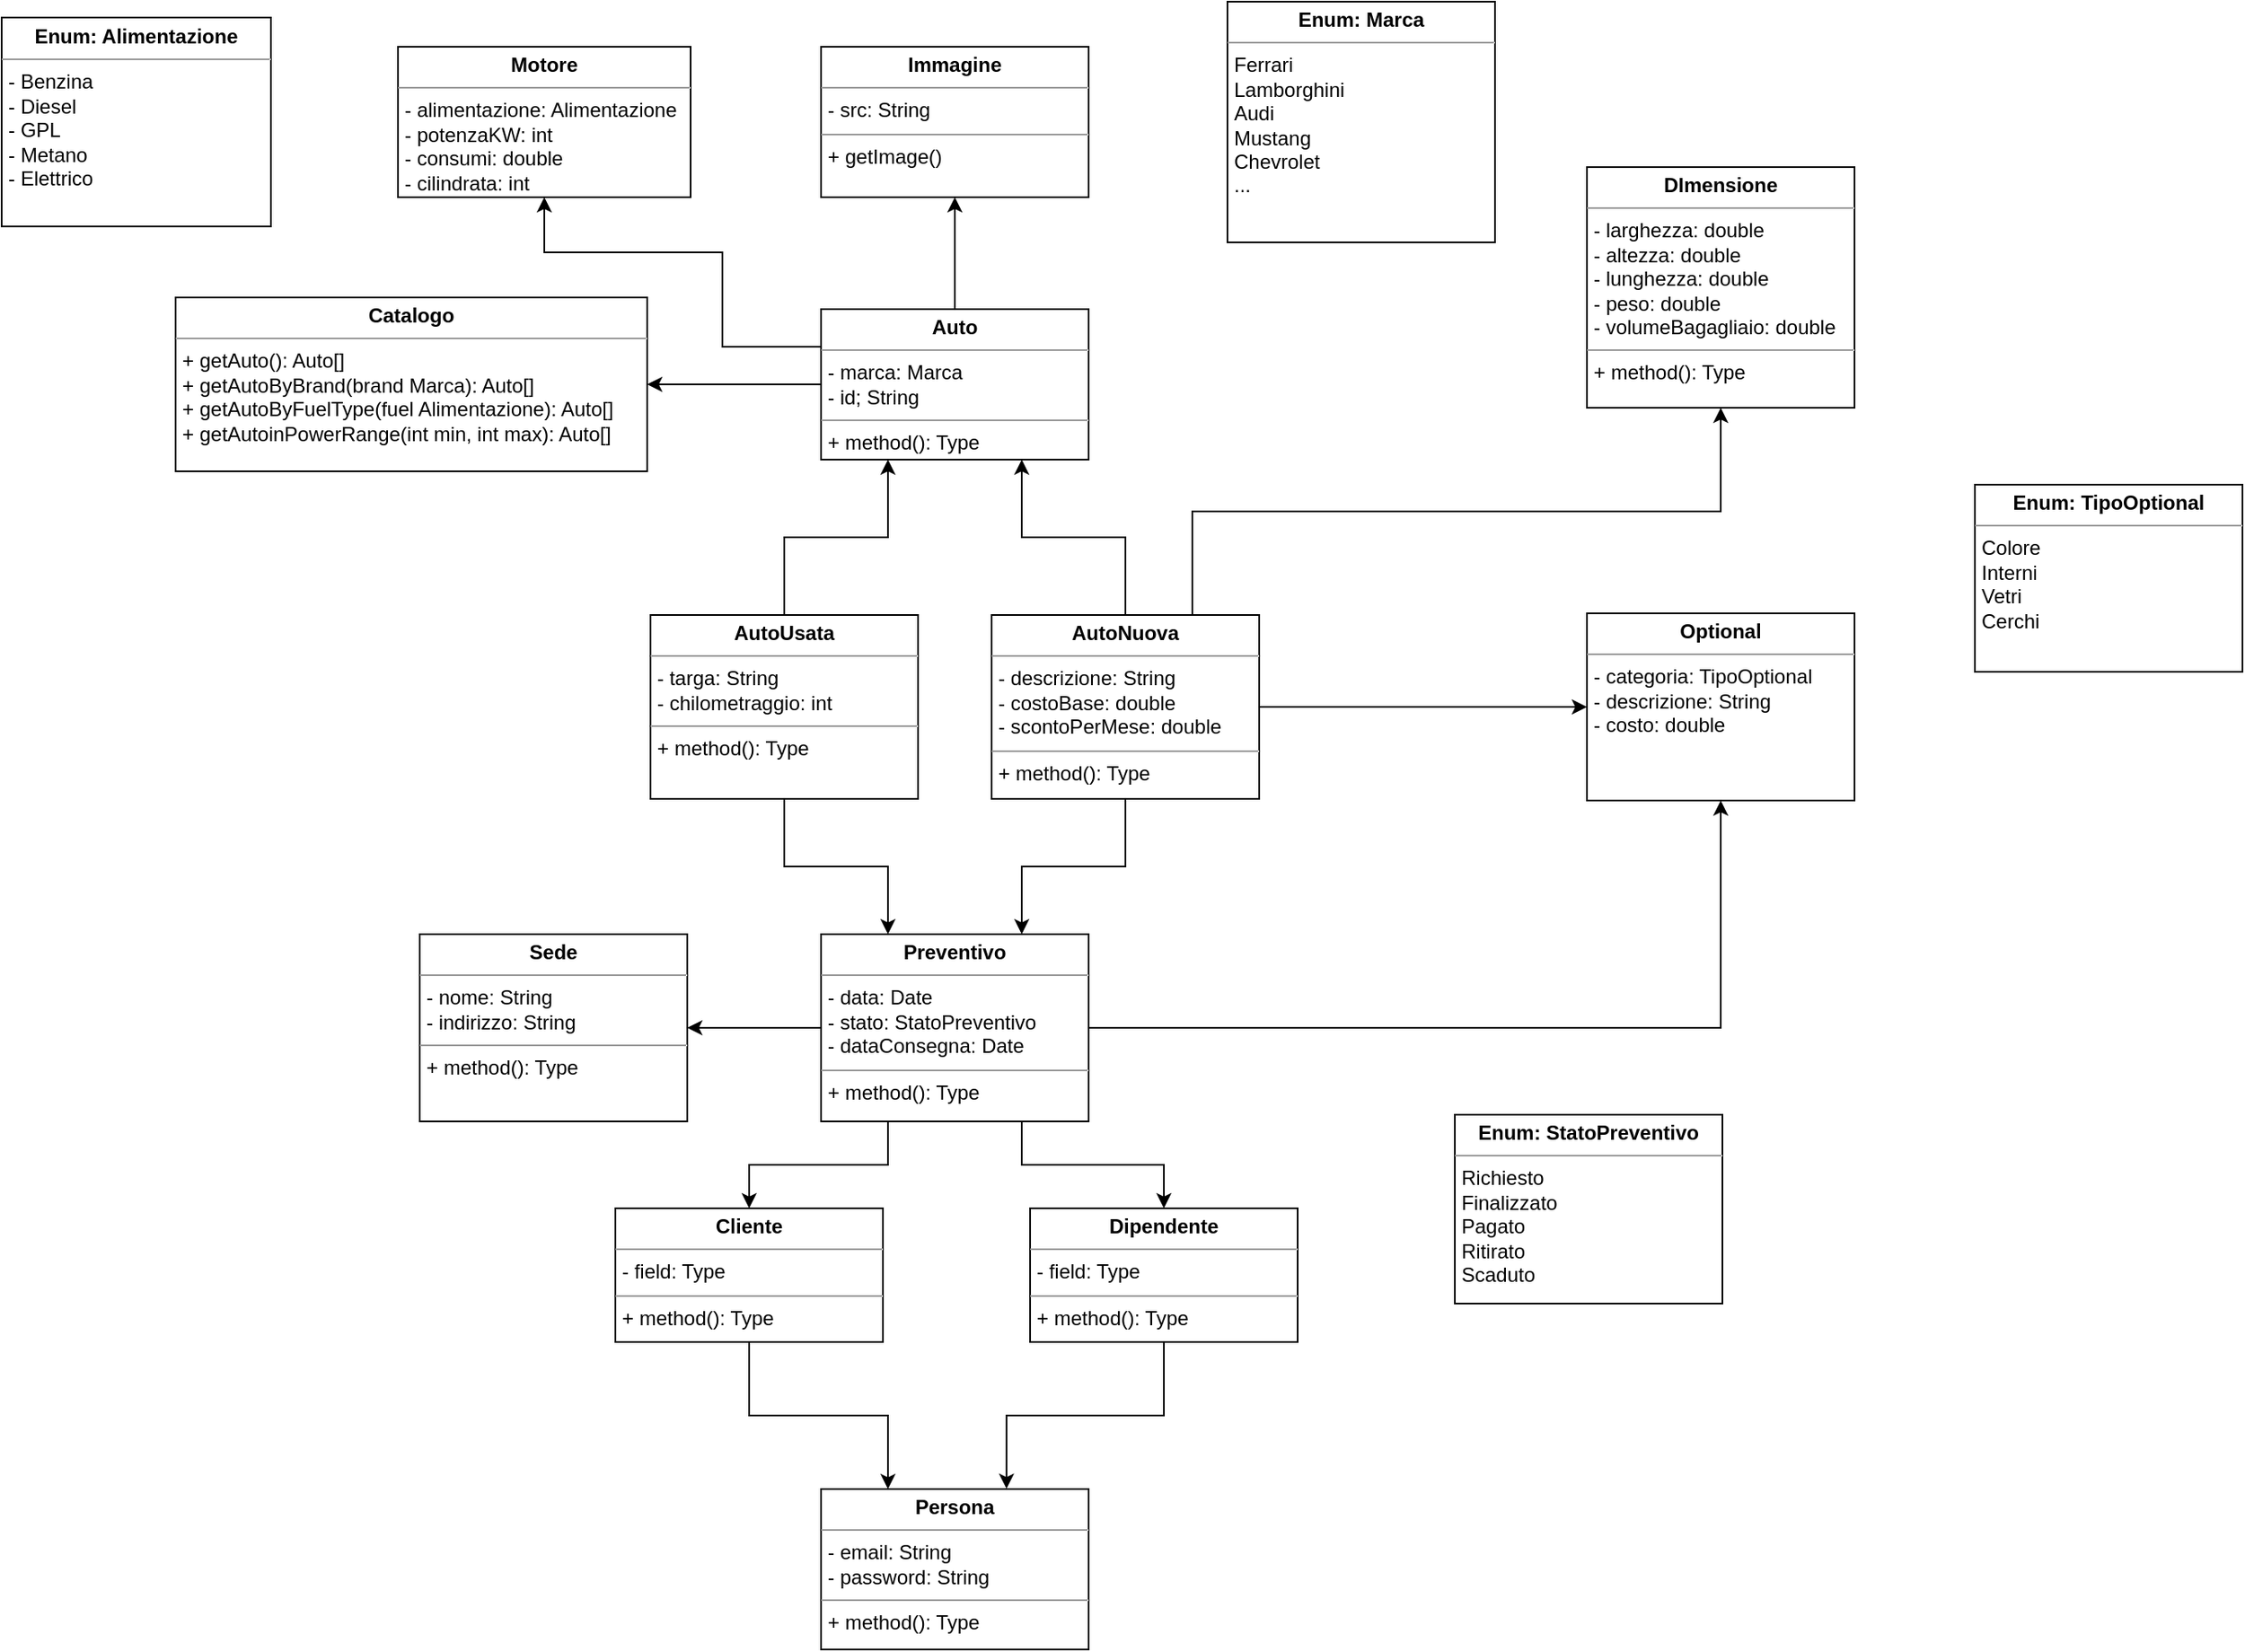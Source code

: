 <mxfile version="20.5.3" type="embed"><diagram id="23iRSUPoRavnBvh4doch" name="UML"><mxGraphModel dx="1768" dy="1500" grid="0" gridSize="1" guides="1" tooltips="1" connect="1" arrows="1" fold="1" page="1" pageScale="1" pageWidth="1920" pageHeight="1200" background="#ffffff" math="0" shadow="0"><root><mxCell id="0"/><mxCell id="1" parent="0"/><mxCell id="35" value="" style="edgeStyle=orthogonalEdgeStyle;rounded=0;orthogonalLoop=1;jettySize=auto;html=1;fontFamily=Verdana;fontSize=15;fontColor=#000000;strokeColor=#000000;entryX=0.25;entryY=1;entryDx=0;entryDy=0;" parent="1" source="31" target="34" edge="1"><mxGeometry relative="1" as="geometry"/></mxCell><mxCell id="41" value="" style="edgeStyle=orthogonalEdgeStyle;rounded=0;orthogonalLoop=1;jettySize=auto;html=1;strokeColor=#000000;fontFamily=Verdana;fontSize=15;fontColor=#000000;entryX=0.25;entryY=0;entryDx=0;entryDy=0;" parent="1" source="31" target="40" edge="1"><mxGeometry relative="1" as="geometry"/></mxCell><mxCell id="31" value="&lt;p style=&quot;margin:0px;margin-top:4px;text-align:center;&quot;&gt;&lt;b&gt;AutoUsata&lt;/b&gt;&lt;/p&gt;&lt;hr size=&quot;1&quot;&gt;&lt;p style=&quot;margin:0px;margin-left:4px;&quot;&gt;- targa: String&lt;/p&gt;&lt;p style=&quot;margin:0px;margin-left:4px;&quot;&gt;- chilometraggio: int&lt;/p&gt;&lt;hr size=&quot;1&quot;&gt;&lt;p style=&quot;margin:0px;margin-left:4px;&quot;&gt;+ method(): Type&lt;/p&gt;" style="verticalAlign=top;align=left;overflow=fill;fontSize=12;fontFamily=Helvetica;html=1;labelBackgroundColor=none;labelBorderColor=none;fillStyle=auto;strokeColor=#000000;fontColor=#000000;fillColor=none;gradientColor=none;" parent="1" vertex="1"><mxGeometry x="582" y="448" width="160" height="110" as="geometry"/></mxCell><mxCell id="68" value="" style="edgeStyle=orthogonalEdgeStyle;rounded=0;orthogonalLoop=1;jettySize=auto;html=1;strokeColor=#000000;" edge="1" parent="1" source="34" target="67"><mxGeometry relative="1" as="geometry"/></mxCell><mxCell id="72" value="" style="edgeStyle=orthogonalEdgeStyle;rounded=0;orthogonalLoop=1;jettySize=auto;html=1;strokeColor=#000000;" edge="1" parent="1" source="34" target="71"><mxGeometry relative="1" as="geometry"/></mxCell><mxCell id="79" style="edgeStyle=orthogonalEdgeStyle;rounded=0;orthogonalLoop=1;jettySize=auto;html=1;exitX=0;exitY=0.25;exitDx=0;exitDy=0;entryX=0.5;entryY=1;entryDx=0;entryDy=0;strokeColor=#000000;" edge="1" parent="1" source="34" target="75"><mxGeometry relative="1" as="geometry"><Array as="points"><mxPoint x="625" y="288"/><mxPoint x="625" y="231"/><mxPoint x="518" y="231"/></Array></mxGeometry></mxCell><mxCell id="34" value="&lt;p style=&quot;margin:0px;margin-top:4px;text-align:center;&quot;&gt;&lt;b&gt;Auto&lt;/b&gt;&lt;/p&gt;&lt;hr size=&quot;1&quot;&gt;&lt;p style=&quot;margin:0px;margin-left:4px;&quot;&gt;- marca: Marca&lt;/p&gt;&lt;p style=&quot;margin:0px;margin-left:4px;&quot;&gt;- id; String&lt;/p&gt;&lt;hr size=&quot;1&quot;&gt;&lt;p style=&quot;margin:0px;margin-left:4px;&quot;&gt;+ method(): Type&lt;/p&gt;" style="verticalAlign=top;align=left;overflow=fill;fontSize=12;fontFamily=Helvetica;html=1;labelBackgroundColor=none;labelBorderColor=none;fillStyle=auto;strokeColor=#000000;fontColor=#000000;fillColor=none;gradientColor=none;" parent="1" vertex="1"><mxGeometry x="684" y="265" width="160" height="90" as="geometry"/></mxCell><mxCell id="39" style="edgeStyle=orthogonalEdgeStyle;rounded=0;orthogonalLoop=1;jettySize=auto;html=1;entryX=0.75;entryY=1;entryDx=0;entryDy=0;strokeColor=#000000;fontFamily=Verdana;fontSize=15;fontColor=#000000;" parent="1" source="37" target="34" edge="1"><mxGeometry relative="1" as="geometry"/></mxCell><mxCell id="42" style="edgeStyle=orthogonalEdgeStyle;rounded=0;orthogonalLoop=1;jettySize=auto;html=1;exitX=0.5;exitY=1;exitDx=0;exitDy=0;entryX=0.75;entryY=0;entryDx=0;entryDy=0;strokeColor=#000000;fontFamily=Verdana;fontSize=15;fontColor=#000000;" parent="1" source="37" target="40" edge="1"><mxGeometry relative="1" as="geometry"/></mxCell><mxCell id="66" style="edgeStyle=orthogonalEdgeStyle;rounded=0;orthogonalLoop=1;jettySize=auto;html=1;exitX=1;exitY=0.5;exitDx=0;exitDy=0;entryX=0;entryY=0.5;entryDx=0;entryDy=0;strokeColor=#000000;fontFamily=Verdana;fontSize=15;fontColor=#000000;endArrow=classic;endFill=1;" parent="1" source="37" target="61" edge="1"><mxGeometry relative="1" as="geometry"/></mxCell><mxCell id="82" style="edgeStyle=orthogonalEdgeStyle;rounded=0;orthogonalLoop=1;jettySize=auto;html=1;exitX=0.75;exitY=0;exitDx=0;exitDy=0;strokeColor=#000000;" edge="1" parent="1" source="37" target="81"><mxGeometry relative="1" as="geometry"/></mxCell><mxCell id="37" value="&lt;p style=&quot;margin:0px;margin-top:4px;text-align:center;&quot;&gt;&lt;b&gt;AutoNuova&lt;/b&gt;&lt;/p&gt;&lt;hr size=&quot;1&quot;&gt;&lt;p style=&quot;margin:0px;margin-left:4px;&quot;&gt;- descrizione: String&lt;/p&gt;&lt;p style=&quot;margin:0px;margin-left:4px;&quot;&gt;- costoBase: double&lt;/p&gt;&lt;p style=&quot;margin:0px;margin-left:4px;&quot;&gt;- scontoPerMese: double&lt;/p&gt;&lt;hr size=&quot;1&quot;&gt;&lt;p style=&quot;margin:0px;margin-left:4px;&quot;&gt;+ method(): Type&lt;/p&gt;" style="verticalAlign=top;align=left;overflow=fill;fontSize=12;fontFamily=Helvetica;html=1;labelBackgroundColor=none;labelBorderColor=none;fillStyle=auto;strokeColor=#000000;fontColor=#000000;fillColor=none;gradientColor=none;" parent="1" vertex="1"><mxGeometry x="786" y="448" width="160" height="110" as="geometry"/></mxCell><mxCell id="38" style="edgeStyle=orthogonalEdgeStyle;rounded=0;orthogonalLoop=1;jettySize=auto;html=1;exitX=0.5;exitY=1;exitDx=0;exitDy=0;strokeColor=#000000;fontFamily=Verdana;fontSize=15;fontColor=#000000;" parent="1" source="37" target="37" edge="1"><mxGeometry relative="1" as="geometry"/></mxCell><mxCell id="44" value="" style="edgeStyle=orthogonalEdgeStyle;rounded=0;orthogonalLoop=1;jettySize=auto;html=1;strokeColor=#000000;fontFamily=Verdana;fontSize=15;fontColor=#000000;" parent="1" source="40" target="43" edge="1"><mxGeometry relative="1" as="geometry"/></mxCell><mxCell id="54" style="edgeStyle=orthogonalEdgeStyle;rounded=0;orthogonalLoop=1;jettySize=auto;html=1;exitX=0.25;exitY=1;exitDx=0;exitDy=0;entryX=0.5;entryY=0;entryDx=0;entryDy=0;strokeColor=#000000;fontFamily=Verdana;fontSize=15;fontColor=#000000;" parent="1" source="40" target="45" edge="1"><mxGeometry relative="1" as="geometry"/></mxCell><mxCell id="57" value="" style="edgeStyle=orthogonalEdgeStyle;rounded=0;orthogonalLoop=1;jettySize=auto;html=1;strokeColor=#000000;fontFamily=Verdana;fontSize=15;fontColor=#000000;exitX=0.75;exitY=1;exitDx=0;exitDy=0;" parent="1" source="40" target="56" edge="1"><mxGeometry relative="1" as="geometry"/></mxCell><mxCell id="62" value="" style="edgeStyle=orthogonalEdgeStyle;rounded=0;orthogonalLoop=1;jettySize=auto;html=1;strokeColor=#000000;fontFamily=Verdana;fontSize=15;fontColor=#000000;" parent="1" source="40" target="61" edge="1"><mxGeometry relative="1" as="geometry"/></mxCell><mxCell id="40" value="&lt;p style=&quot;margin:0px;margin-top:4px;text-align:center;&quot;&gt;&lt;b&gt;Preventivo&lt;/b&gt;&lt;/p&gt;&lt;hr size=&quot;1&quot;&gt;&lt;p style=&quot;margin:0px;margin-left:4px;&quot;&gt;- data: Date&lt;/p&gt;&lt;p style=&quot;margin:0px;margin-left:4px;&quot;&gt;- stato: StatoPreventivo&lt;/p&gt;&lt;p style=&quot;margin:0px;margin-left:4px;&quot;&gt;- dataConsegna: Date&lt;/p&gt;&lt;hr size=&quot;1&quot;&gt;&lt;p style=&quot;margin:0px;margin-left:4px;&quot;&gt;+ method(): Type&lt;/p&gt;" style="verticalAlign=top;align=left;overflow=fill;fontSize=12;fontFamily=Helvetica;html=1;labelBackgroundColor=none;labelBorderColor=none;fillStyle=auto;strokeColor=#000000;fontColor=#000000;fillColor=none;gradientColor=none;" parent="1" vertex="1"><mxGeometry x="684" y="639" width="160" height="112" as="geometry"/></mxCell><mxCell id="43" value="&lt;p style=&quot;margin:0px;margin-top:4px;text-align:center;&quot;&gt;&lt;b&gt;Sede&lt;/b&gt;&lt;/p&gt;&lt;hr size=&quot;1&quot;&gt;&lt;p style=&quot;margin:0px;margin-left:4px;&quot;&gt;- nome: String&lt;/p&gt;&lt;p style=&quot;margin:0px;margin-left:4px;&quot;&gt;- indirizzo: String&lt;/p&gt;&lt;hr size=&quot;1&quot;&gt;&lt;p style=&quot;margin:0px;margin-left:4px;&quot;&gt;+ method(): Type&lt;/p&gt;" style="verticalAlign=top;align=left;overflow=fill;fontSize=12;fontFamily=Helvetica;html=1;labelBackgroundColor=none;labelBorderColor=none;fillStyle=auto;strokeColor=#000000;fontColor=#000000;fillColor=none;gradientColor=none;" parent="1" vertex="1"><mxGeometry x="444" y="639" width="160" height="112" as="geometry"/></mxCell><mxCell id="51" value="" style="edgeStyle=orthogonalEdgeStyle;rounded=0;orthogonalLoop=1;jettySize=auto;html=1;strokeColor=#000000;fontFamily=Verdana;fontSize=15;fontColor=#000000;entryX=0.25;entryY=0;entryDx=0;entryDy=0;" parent="1" source="45" target="50" edge="1"><mxGeometry relative="1" as="geometry"/></mxCell><mxCell id="45" value="&lt;p style=&quot;margin:0px;margin-top:4px;text-align:center;&quot;&gt;&lt;b&gt;Cliente&lt;/b&gt;&lt;/p&gt;&lt;hr size=&quot;1&quot;&gt;&lt;p style=&quot;margin:0px;margin-left:4px;&quot;&gt;- field: Type&lt;br&gt;&lt;/p&gt;&lt;hr size=&quot;1&quot;&gt;&lt;p style=&quot;margin:0px;margin-left:4px;&quot;&gt;+ method(): Type&lt;/p&gt;" style="verticalAlign=top;align=left;overflow=fill;fontSize=12;fontFamily=Helvetica;html=1;labelBackgroundColor=none;labelBorderColor=none;fillStyle=auto;strokeColor=#000000;fontColor=#000000;fillColor=none;gradientColor=none;" parent="1" vertex="1"><mxGeometry x="561" y="803" width="160" height="80" as="geometry"/></mxCell><mxCell id="50" value="&lt;p style=&quot;margin:0px;margin-top:4px;text-align:center;&quot;&gt;&lt;b&gt;Persona&lt;/b&gt;&lt;/p&gt;&lt;hr size=&quot;1&quot;&gt;&lt;p style=&quot;margin:0px;margin-left:4px;&quot;&gt;- email: String&lt;br&gt;&lt;/p&gt;&lt;p style=&quot;margin:0px;margin-left:4px;&quot;&gt;- password: String&lt;/p&gt;&lt;hr size=&quot;1&quot;&gt;&lt;p style=&quot;margin:0px;margin-left:4px;&quot;&gt;+ method(): Type&lt;/p&gt;" style="verticalAlign=top;align=left;overflow=fill;fontSize=12;fontFamily=Helvetica;html=1;labelBackgroundColor=none;labelBorderColor=none;fillStyle=auto;strokeColor=#000000;fontColor=#000000;fillColor=none;gradientColor=none;" parent="1" vertex="1"><mxGeometry x="684" y="971" width="160" height="96" as="geometry"/></mxCell><mxCell id="58" style="edgeStyle=orthogonalEdgeStyle;rounded=0;orthogonalLoop=1;jettySize=auto;html=1;exitX=0.5;exitY=1;exitDx=0;exitDy=0;entryX=0.693;entryY=-0.002;entryDx=0;entryDy=0;entryPerimeter=0;strokeColor=#000000;fontFamily=Verdana;fontSize=15;fontColor=#000000;" parent="1" source="56" target="50" edge="1"><mxGeometry relative="1" as="geometry"/></mxCell><mxCell id="56" value="&lt;p style=&quot;margin:0px;margin-top:4px;text-align:center;&quot;&gt;&lt;b&gt;Dipendente&lt;/b&gt;&lt;/p&gt;&lt;hr size=&quot;1&quot;&gt;&lt;p style=&quot;margin:0px;margin-left:4px;&quot;&gt;- field: Type&lt;/p&gt;&lt;hr size=&quot;1&quot;&gt;&lt;p style=&quot;margin:0px;margin-left:4px;&quot;&gt;+ method(): Type&lt;/p&gt;" style="verticalAlign=top;align=left;overflow=fill;fontSize=12;fontFamily=Helvetica;html=1;labelBackgroundColor=none;labelBorderColor=none;fillStyle=auto;strokeColor=#000000;fontColor=#000000;fillColor=none;gradientColor=none;" parent="1" vertex="1"><mxGeometry x="809" y="803" width="160" height="80" as="geometry"/></mxCell><mxCell id="59" value="&lt;p style=&quot;margin:0px;margin-top:4px;text-align:center;&quot;&gt;&lt;b&gt;Enum: StatoPreventivo&lt;/b&gt;&lt;/p&gt;&lt;hr size=&quot;1&quot;&gt;&lt;p style=&quot;margin:0px;margin-left:4px;&quot;&gt;Richiesto&lt;/p&gt;&lt;p style=&quot;margin:0px;margin-left:4px;&quot;&gt;Finalizzato&lt;/p&gt;&lt;p style=&quot;margin:0px;margin-left:4px;&quot;&gt;Pagato&lt;/p&gt;&lt;p style=&quot;margin:0px;margin-left:4px;&quot;&gt;Ritirato&lt;/p&gt;&lt;p style=&quot;margin:0px;margin-left:4px;&quot;&gt;Scaduto&lt;/p&gt;" style="verticalAlign=top;align=left;overflow=fill;fontSize=12;fontFamily=Helvetica;html=1;labelBackgroundColor=none;labelBorderColor=none;fillStyle=auto;strokeColor=#000000;fontColor=#000000;fillColor=none;gradientColor=none;" parent="1" vertex="1"><mxGeometry x="1063" y="747" width="160" height="113" as="geometry"/></mxCell><mxCell id="61" value="&lt;p style=&quot;margin:0px;margin-top:4px;text-align:center;&quot;&gt;&lt;b&gt;Optional&lt;/b&gt;&lt;/p&gt;&lt;hr size=&quot;1&quot;&gt;&lt;p style=&quot;margin:0px;margin-left:4px;&quot;&gt;- categoria: TipoOptional&lt;/p&gt;&lt;p style=&quot;margin:0px;margin-left:4px;&quot;&gt;- descrizione: String&lt;/p&gt;&lt;p style=&quot;margin:0px;margin-left:4px;&quot;&gt;- costo: double&lt;/p&gt;" style="verticalAlign=top;align=left;overflow=fill;fontSize=12;fontFamily=Helvetica;html=1;labelBackgroundColor=none;labelBorderColor=none;fillStyle=auto;strokeColor=#000000;fontColor=#000000;fillColor=none;gradientColor=none;" parent="1" vertex="1"><mxGeometry x="1142" y="447" width="160" height="112" as="geometry"/></mxCell><mxCell id="63" value="&lt;p style=&quot;margin:0px;margin-top:4px;text-align:center;&quot;&gt;&lt;b&gt;Enum: TipoOptional&lt;/b&gt;&lt;/p&gt;&lt;hr size=&quot;1&quot;&gt;&lt;p style=&quot;margin:0px;margin-left:4px;&quot;&gt;Colore&lt;/p&gt;&lt;p style=&quot;margin:0px;margin-left:4px;&quot;&gt;Interni&lt;/p&gt;&lt;p style=&quot;margin:0px;margin-left:4px;&quot;&gt;Vetri&lt;/p&gt;&lt;p style=&quot;margin:0px;margin-left:4px;&quot;&gt;Cerchi&lt;/p&gt;" style="verticalAlign=top;align=left;overflow=fill;fontSize=12;fontFamily=Helvetica;html=1;labelBackgroundColor=none;labelBorderColor=none;fillStyle=auto;strokeColor=#000000;fontColor=#000000;fillColor=none;gradientColor=none;" parent="1" vertex="1"><mxGeometry x="1374" y="370" width="160" height="112" as="geometry"/></mxCell><mxCell id="67" value="&lt;p style=&quot;margin:0px;margin-top:4px;text-align:center;&quot;&gt;&lt;b&gt;Catalogo&lt;/b&gt;&lt;/p&gt;&lt;hr size=&quot;1&quot;&gt;&lt;p style=&quot;margin:0px;margin-left:4px;&quot;&gt;+ getAuto(): Auto[]&lt;/p&gt;&lt;p style=&quot;margin:0px;margin-left:4px;&quot;&gt;+ getAutoByBrand(brand Marca): Auto[]&lt;/p&gt;&lt;p style=&quot;margin:0px;margin-left:4px;&quot;&gt;+ getAutoByFuelType(fuel Alimentazione): Auto[]&lt;/p&gt;&lt;p style=&quot;margin:0px;margin-left:4px;&quot;&gt;+ getAutoinPowerRange(int min, int max): Auto[]&lt;/p&gt;" style="verticalAlign=top;align=left;overflow=fill;fontSize=12;fontFamily=Helvetica;html=1;labelBackgroundColor=none;labelBorderColor=none;fillStyle=auto;strokeColor=#000000;fontColor=#000000;fillColor=none;gradientColor=none;" vertex="1" parent="1"><mxGeometry x="298" y="258" width="282" height="104" as="geometry"/></mxCell><mxCell id="71" value="&lt;p style=&quot;margin:0px;margin-top:4px;text-align:center;&quot;&gt;&lt;b&gt;Immagine&lt;/b&gt;&lt;/p&gt;&lt;hr size=&quot;1&quot;&gt;&lt;p style=&quot;margin:0px;margin-left:4px;&quot;&gt;- src: String&lt;br&gt;&lt;/p&gt;&lt;hr size=&quot;1&quot;&gt;&lt;p style=&quot;margin:0px;margin-left:4px;&quot;&gt;+ getImage()&lt;/p&gt;" style="verticalAlign=top;align=left;overflow=fill;fontSize=12;fontFamily=Helvetica;html=1;labelBackgroundColor=none;labelBorderColor=none;fillStyle=auto;strokeColor=#000000;fontColor=#000000;fillColor=none;gradientColor=none;" vertex="1" parent="1"><mxGeometry x="684" y="108" width="160" height="90" as="geometry"/></mxCell><mxCell id="75" value="&lt;p style=&quot;margin:0px;margin-top:4px;text-align:center;&quot;&gt;&lt;b&gt;Motore&lt;/b&gt;&lt;/p&gt;&lt;hr size=&quot;1&quot;&gt;&lt;p style=&quot;margin:0px;margin-left:4px;&quot;&gt;- alimentazione: Alimentazione&lt;/p&gt;&lt;p style=&quot;margin:0px;margin-left:4px;&quot;&gt;- potenzaKW: int&lt;/p&gt;&lt;p style=&quot;margin:0px;margin-left:4px;&quot;&gt;- consumi: double&lt;/p&gt;&lt;p style=&quot;margin:0px;margin-left:4px;&quot;&gt;- cilindrata: int&lt;/p&gt;" style="verticalAlign=top;align=left;overflow=fill;fontSize=12;fontFamily=Helvetica;html=1;labelBackgroundColor=none;labelBorderColor=none;fillStyle=auto;strokeColor=#000000;fontColor=#000000;fillColor=none;gradientColor=none;" vertex="1" parent="1"><mxGeometry x="431" y="108" width="175" height="90" as="geometry"/></mxCell><mxCell id="78" value="&lt;p style=&quot;margin:0px;margin-top:4px;text-align:center;&quot;&gt;&lt;b&gt;Enum: Alimentazione&lt;/b&gt;&lt;/p&gt;&lt;hr size=&quot;1&quot;&gt;&lt;p style=&quot;margin:0px;margin-left:4px;&quot;&gt;- Benzina&lt;/p&gt;&lt;p style=&quot;margin:0px;margin-left:4px;&quot;&gt;- Diesel&lt;/p&gt;&lt;p style=&quot;margin:0px;margin-left:4px;&quot;&gt;- GPL&lt;/p&gt;&lt;p style=&quot;margin:0px;margin-left:4px;&quot;&gt;- Metano&lt;/p&gt;&lt;p style=&quot;margin:0px;margin-left:4px;&quot;&gt;- Elettrico&lt;/p&gt;" style="verticalAlign=top;align=left;overflow=fill;fontSize=12;fontFamily=Helvetica;html=1;labelBackgroundColor=none;labelBorderColor=none;fillStyle=auto;strokeColor=#000000;fontColor=#000000;fillColor=none;gradientColor=none;" vertex="1" parent="1"><mxGeometry x="194" y="90.5" width="161" height="125" as="geometry"/></mxCell><mxCell id="81" value="&lt;p style=&quot;margin:0px;margin-top:4px;text-align:center;&quot;&gt;&lt;b&gt;DImensione&lt;/b&gt;&lt;/p&gt;&lt;hr size=&quot;1&quot;&gt;&lt;p style=&quot;margin:0px;margin-left:4px;&quot;&gt;- larghezza: double&lt;br&gt;&lt;/p&gt;&lt;p style=&quot;margin:0px;margin-left:4px;&quot;&gt;- altezza: double&lt;/p&gt;&lt;p style=&quot;margin:0px;margin-left:4px;&quot;&gt;- lunghezza: double&lt;/p&gt;&lt;p style=&quot;margin:0px;margin-left:4px;&quot;&gt;- peso: double&lt;/p&gt;&lt;p style=&quot;margin:0px;margin-left:4px;&quot;&gt;- volumeBagagliaio: double&lt;/p&gt;&lt;hr size=&quot;1&quot;&gt;&lt;p style=&quot;margin:0px;margin-left:4px;&quot;&gt;+ method(): Type&lt;/p&gt;" style="verticalAlign=top;align=left;overflow=fill;fontSize=12;fontFamily=Helvetica;html=1;labelBackgroundColor=none;labelBorderColor=none;fillStyle=auto;strokeColor=#000000;fontColor=#000000;fillColor=none;gradientColor=none;" vertex="1" parent="1"><mxGeometry x="1142" y="180" width="160" height="144" as="geometry"/></mxCell><mxCell id="83" value="&lt;p style=&quot;margin:0px;margin-top:4px;text-align:center;&quot;&gt;&lt;b&gt;Enum: Marca&lt;/b&gt;&lt;/p&gt;&lt;hr size=&quot;1&quot;&gt;&lt;p style=&quot;margin:0px;margin-left:4px;&quot;&gt;Ferrari&lt;/p&gt;&lt;p style=&quot;margin:0px;margin-left:4px;&quot;&gt;Lamborghini&lt;/p&gt;&lt;p style=&quot;margin:0px;margin-left:4px;&quot;&gt;Audi&lt;/p&gt;&lt;p style=&quot;margin:0px;margin-left:4px;&quot;&gt;Mustang&lt;/p&gt;&lt;p style=&quot;margin:0px;margin-left:4px;&quot;&gt;Chevrolet&lt;/p&gt;&lt;p style=&quot;margin:0px;margin-left:4px;&quot;&gt;...&lt;/p&gt;" style="verticalAlign=top;align=left;overflow=fill;fontSize=12;fontFamily=Helvetica;html=1;labelBackgroundColor=none;labelBorderColor=none;fillStyle=auto;strokeColor=#000000;fontColor=#000000;fillColor=none;gradientColor=none;" vertex="1" parent="1"><mxGeometry x="927" y="81" width="160" height="144" as="geometry"/></mxCell></root></mxGraphModel></diagram></mxfile>